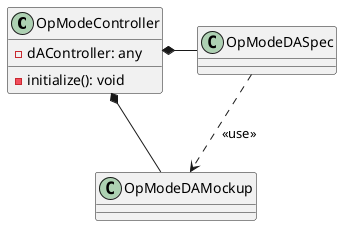 @startuml
'https://plantuml.com/class-diagram

class OpModeController{
    - dAController: any
    - initialize(): void
}

OpModeController *- OpModeDASpec
OpModeDASpec ..> OpModeDAMockup : <<use>>
OpModeController *- OpModeDAMockup

@enduml
